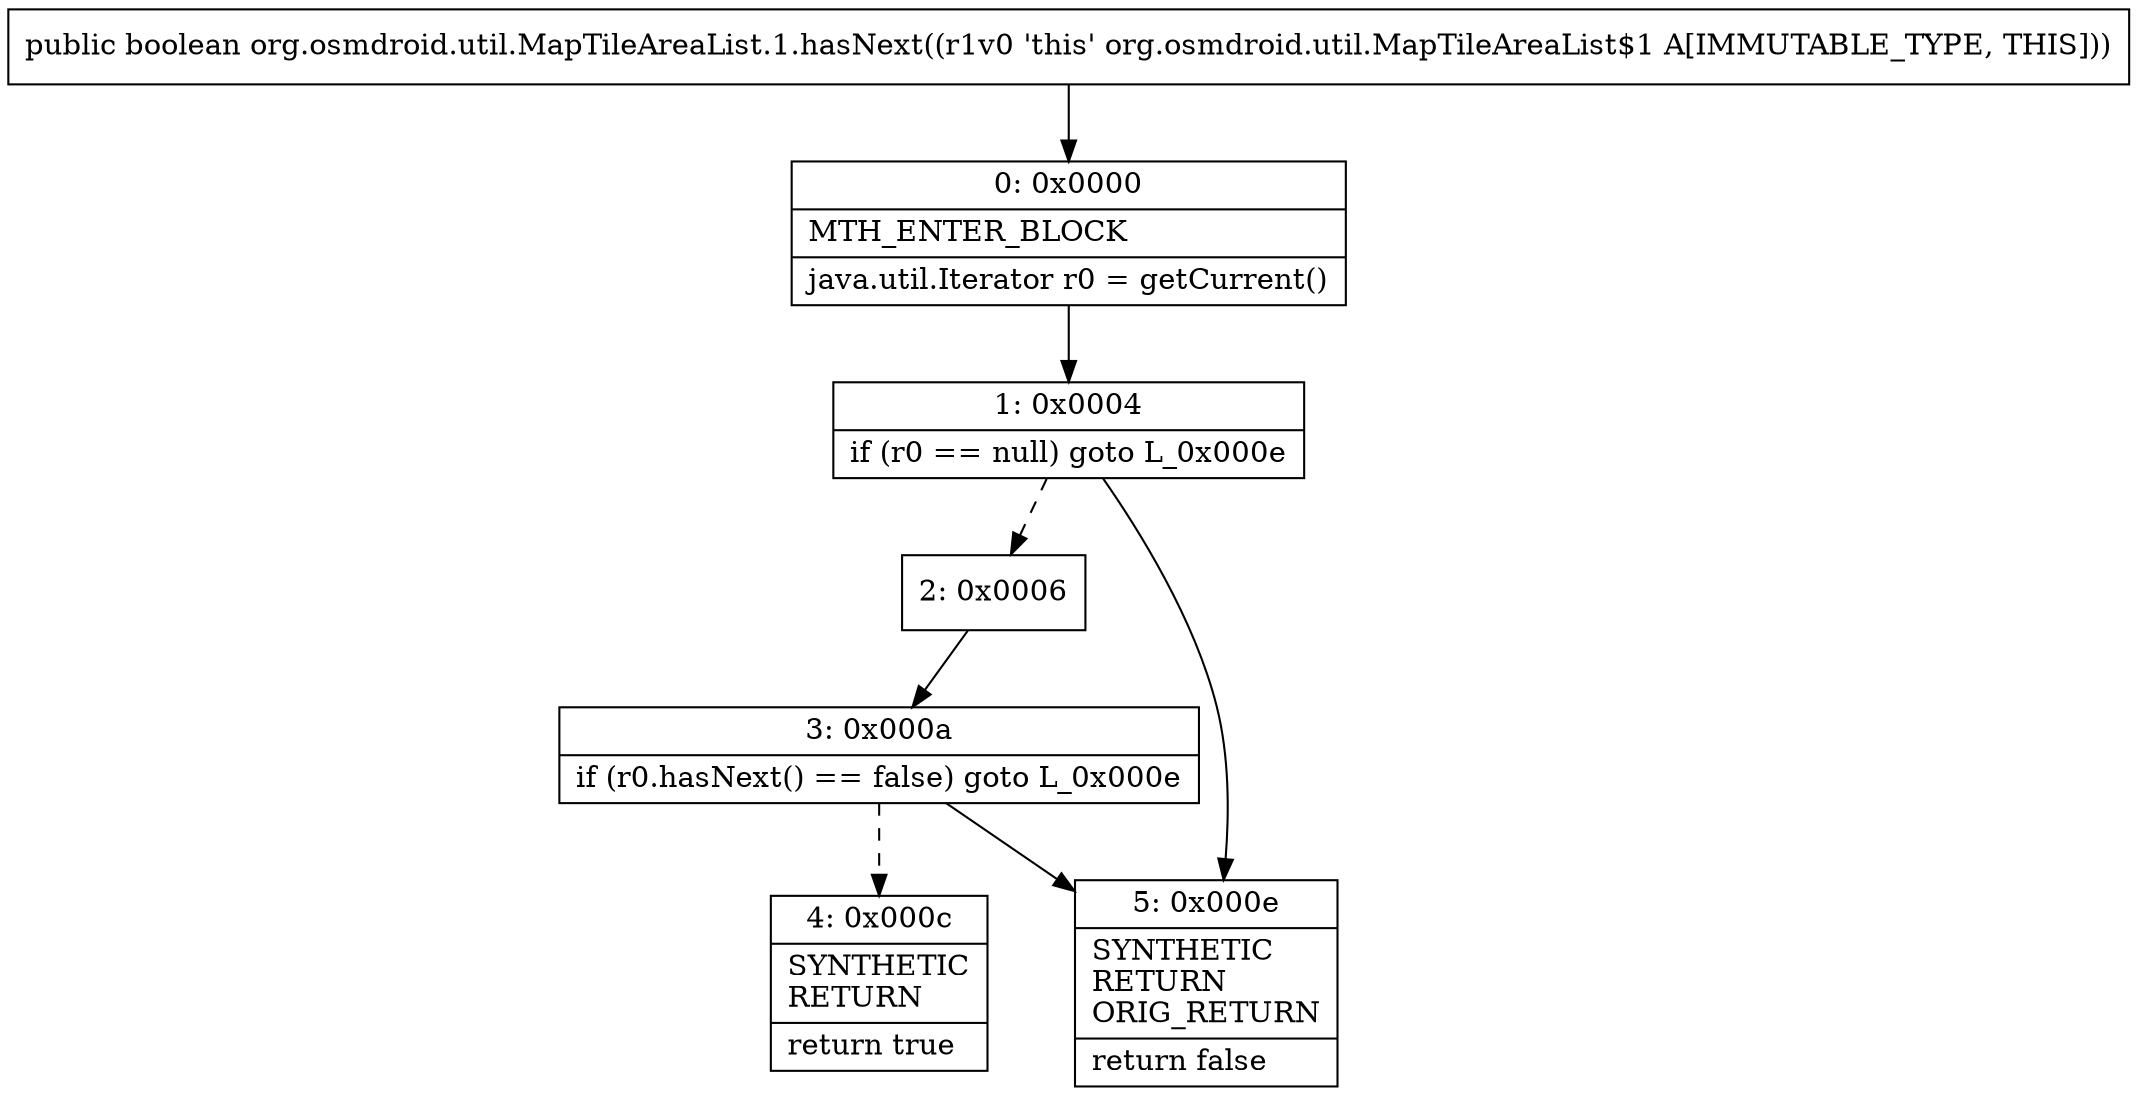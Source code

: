 digraph "CFG fororg.osmdroid.util.MapTileAreaList.1.hasNext()Z" {
Node_0 [shape=record,label="{0\:\ 0x0000|MTH_ENTER_BLOCK\l|java.util.Iterator r0 = getCurrent()\l}"];
Node_1 [shape=record,label="{1\:\ 0x0004|if (r0 == null) goto L_0x000e\l}"];
Node_2 [shape=record,label="{2\:\ 0x0006}"];
Node_3 [shape=record,label="{3\:\ 0x000a|if (r0.hasNext() == false) goto L_0x000e\l}"];
Node_4 [shape=record,label="{4\:\ 0x000c|SYNTHETIC\lRETURN\l|return true\l}"];
Node_5 [shape=record,label="{5\:\ 0x000e|SYNTHETIC\lRETURN\lORIG_RETURN\l|return false\l}"];
MethodNode[shape=record,label="{public boolean org.osmdroid.util.MapTileAreaList.1.hasNext((r1v0 'this' org.osmdroid.util.MapTileAreaList$1 A[IMMUTABLE_TYPE, THIS])) }"];
MethodNode -> Node_0;
Node_0 -> Node_1;
Node_1 -> Node_2[style=dashed];
Node_1 -> Node_5;
Node_2 -> Node_3;
Node_3 -> Node_4[style=dashed];
Node_3 -> Node_5;
}

